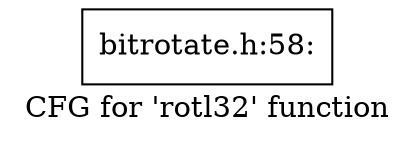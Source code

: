 digraph "CFG for 'rotl32' function" {
	label="CFG for 'rotl32' function";

	Node0xc79e610 [shape=record,label="{bitrotate.h:58:}"];
}
